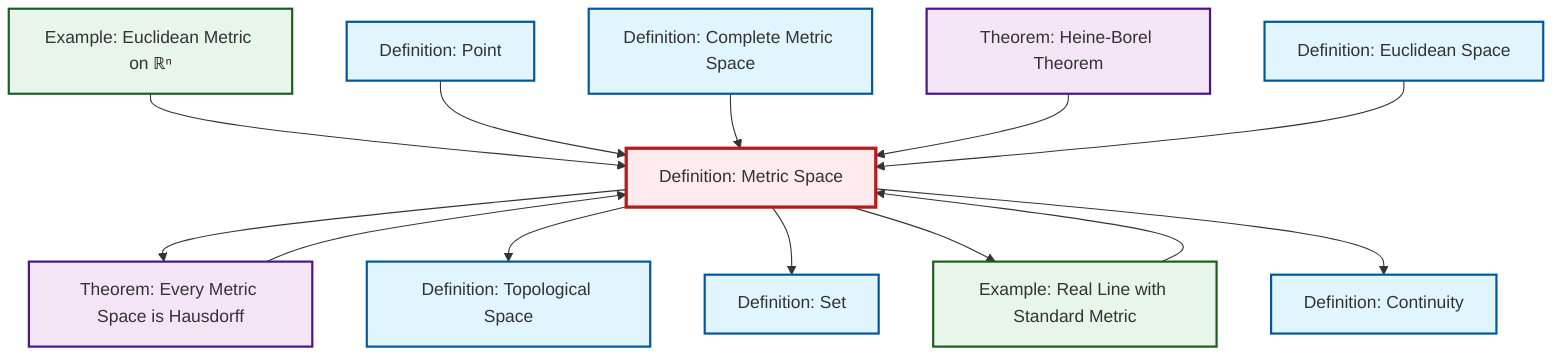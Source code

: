 graph TD
    classDef definition fill:#e1f5fe,stroke:#01579b,stroke-width:2px
    classDef theorem fill:#f3e5f5,stroke:#4a148c,stroke-width:2px
    classDef axiom fill:#fff3e0,stroke:#e65100,stroke-width:2px
    classDef example fill:#e8f5e9,stroke:#1b5e20,stroke-width:2px
    classDef current fill:#ffebee,stroke:#b71c1c,stroke-width:3px
    def-metric-space["Definition: Metric Space"]:::definition
    ex-real-line-metric["Example: Real Line with Standard Metric"]:::example
    def-complete-metric-space["Definition: Complete Metric Space"]:::definition
    def-point["Definition: Point"]:::definition
    thm-metric-hausdorff["Theorem: Every Metric Space is Hausdorff"]:::theorem
    thm-heine-borel["Theorem: Heine-Borel Theorem"]:::theorem
    def-set["Definition: Set"]:::definition
    ex-euclidean-metric["Example: Euclidean Metric on ℝⁿ"]:::example
    def-continuity["Definition: Continuity"]:::definition
    def-euclidean-space["Definition: Euclidean Space"]:::definition
    def-topological-space["Definition: Topological Space"]:::definition
    def-metric-space --> thm-metric-hausdorff
    def-metric-space --> def-topological-space
    ex-euclidean-metric --> def-metric-space
    thm-metric-hausdorff --> def-metric-space
    def-metric-space --> def-set
    def-point --> def-metric-space
    def-metric-space --> ex-real-line-metric
    def-complete-metric-space --> def-metric-space
    def-metric-space --> def-continuity
    thm-heine-borel --> def-metric-space
    ex-real-line-metric --> def-metric-space
    def-euclidean-space --> def-metric-space
    class def-metric-space current
